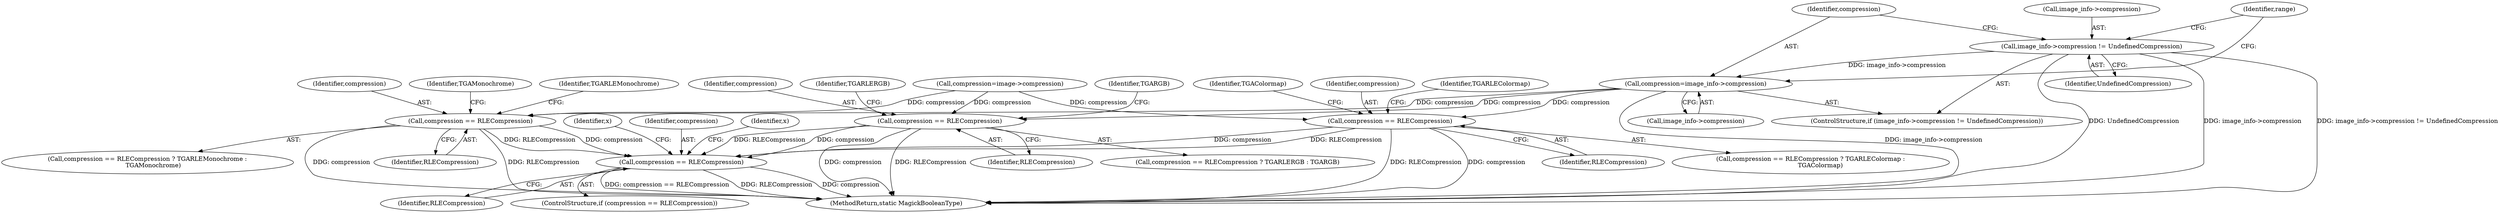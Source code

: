 digraph "0_ImageMagick_65f75a32a93ae4044c528a987a68366ecd4b46b9@pointer" {
"1000217" [label="(Call,compression=image_info->compression)"];
"1000212" [label="(Call,image_info->compression != UndefinedCompression)"];
"1000348" [label="(Call,compression == RLECompression)"];
"1000861" [label="(Call,compression == RLECompression)"];
"1000372" [label="(Call,compression == RLECompression)"];
"1000431" [label="(Call,compression == RLECompression)"];
"1000373" [label="(Identifier,compression)"];
"1000863" [label="(Identifier,RLECompression)"];
"1000348" [label="(Call,compression == RLECompression)"];
"1000860" [label="(ControlStructure,if (compression == RLECompression))"];
"1000375" [label="(Identifier,TGARLERGB)"];
"1001118" [label="(Identifier,x)"];
"1000374" [label="(Identifier,RLECompression)"];
"1000223" [label="(Identifier,range)"];
"1000206" [label="(Call,compression=image->compression)"];
"1000216" [label="(Identifier,UndefinedCompression)"];
"1000219" [label="(Call,image_info->compression)"];
"1000351" [label="(Identifier,TGARLEMonochrome)"];
"1000347" [label="(Call,compression == RLECompression ? TGARLEMonochrome :\n      TGAMonochrome)"];
"1001172" [label="(MethodReturn,static MagickBooleanType)"];
"1000349" [label="(Identifier,compression)"];
"1000861" [label="(Call,compression == RLECompression)"];
"1000211" [label="(ControlStructure,if (image_info->compression != UndefinedCompression))"];
"1000371" [label="(Call,compression == RLECompression ? TGARLERGB : TGARGB)"];
"1000376" [label="(Identifier,TGARGB)"];
"1000431" [label="(Call,compression == RLECompression)"];
"1000433" [label="(Identifier,RLECompression)"];
"1000862" [label="(Identifier,compression)"];
"1000212" [label="(Call,image_info->compression != UndefinedCompression)"];
"1000217" [label="(Call,compression=image_info->compression)"];
"1000430" [label="(Call,compression == RLECompression ? TGARLEColormap :\n          TGAColormap)"];
"1000352" [label="(Identifier,TGAMonochrome)"];
"1000432" [label="(Identifier,compression)"];
"1000866" [label="(Identifier,x)"];
"1000434" [label="(Identifier,TGARLEColormap)"];
"1000218" [label="(Identifier,compression)"];
"1000435" [label="(Identifier,TGAColormap)"];
"1000213" [label="(Call,image_info->compression)"];
"1000372" [label="(Call,compression == RLECompression)"];
"1000350" [label="(Identifier,RLECompression)"];
"1000217" -> "1000211"  [label="AST: "];
"1000217" -> "1000219"  [label="CFG: "];
"1000218" -> "1000217"  [label="AST: "];
"1000219" -> "1000217"  [label="AST: "];
"1000223" -> "1000217"  [label="CFG: "];
"1000217" -> "1001172"  [label="DDG: image_info->compression"];
"1000212" -> "1000217"  [label="DDG: image_info->compression"];
"1000217" -> "1000348"  [label="DDG: compression"];
"1000217" -> "1000372"  [label="DDG: compression"];
"1000217" -> "1000431"  [label="DDG: compression"];
"1000212" -> "1000211"  [label="AST: "];
"1000212" -> "1000216"  [label="CFG: "];
"1000213" -> "1000212"  [label="AST: "];
"1000216" -> "1000212"  [label="AST: "];
"1000218" -> "1000212"  [label="CFG: "];
"1000223" -> "1000212"  [label="CFG: "];
"1000212" -> "1001172"  [label="DDG: UndefinedCompression"];
"1000212" -> "1001172"  [label="DDG: image_info->compression != UndefinedCompression"];
"1000212" -> "1001172"  [label="DDG: image_info->compression"];
"1000348" -> "1000347"  [label="AST: "];
"1000348" -> "1000350"  [label="CFG: "];
"1000349" -> "1000348"  [label="AST: "];
"1000350" -> "1000348"  [label="AST: "];
"1000351" -> "1000348"  [label="CFG: "];
"1000352" -> "1000348"  [label="CFG: "];
"1000348" -> "1001172"  [label="DDG: compression"];
"1000348" -> "1001172"  [label="DDG: RLECompression"];
"1000206" -> "1000348"  [label="DDG: compression"];
"1000348" -> "1000861"  [label="DDG: compression"];
"1000348" -> "1000861"  [label="DDG: RLECompression"];
"1000861" -> "1000860"  [label="AST: "];
"1000861" -> "1000863"  [label="CFG: "];
"1000862" -> "1000861"  [label="AST: "];
"1000863" -> "1000861"  [label="AST: "];
"1000866" -> "1000861"  [label="CFG: "];
"1001118" -> "1000861"  [label="CFG: "];
"1000861" -> "1001172"  [label="DDG: RLECompression"];
"1000861" -> "1001172"  [label="DDG: compression"];
"1000861" -> "1001172"  [label="DDG: compression == RLECompression"];
"1000372" -> "1000861"  [label="DDG: compression"];
"1000372" -> "1000861"  [label="DDG: RLECompression"];
"1000431" -> "1000861"  [label="DDG: compression"];
"1000431" -> "1000861"  [label="DDG: RLECompression"];
"1000372" -> "1000371"  [label="AST: "];
"1000372" -> "1000374"  [label="CFG: "];
"1000373" -> "1000372"  [label="AST: "];
"1000374" -> "1000372"  [label="AST: "];
"1000375" -> "1000372"  [label="CFG: "];
"1000376" -> "1000372"  [label="CFG: "];
"1000372" -> "1001172"  [label="DDG: compression"];
"1000372" -> "1001172"  [label="DDG: RLECompression"];
"1000206" -> "1000372"  [label="DDG: compression"];
"1000431" -> "1000430"  [label="AST: "];
"1000431" -> "1000433"  [label="CFG: "];
"1000432" -> "1000431"  [label="AST: "];
"1000433" -> "1000431"  [label="AST: "];
"1000434" -> "1000431"  [label="CFG: "];
"1000435" -> "1000431"  [label="CFG: "];
"1000431" -> "1001172"  [label="DDG: compression"];
"1000431" -> "1001172"  [label="DDG: RLECompression"];
"1000206" -> "1000431"  [label="DDG: compression"];
}
